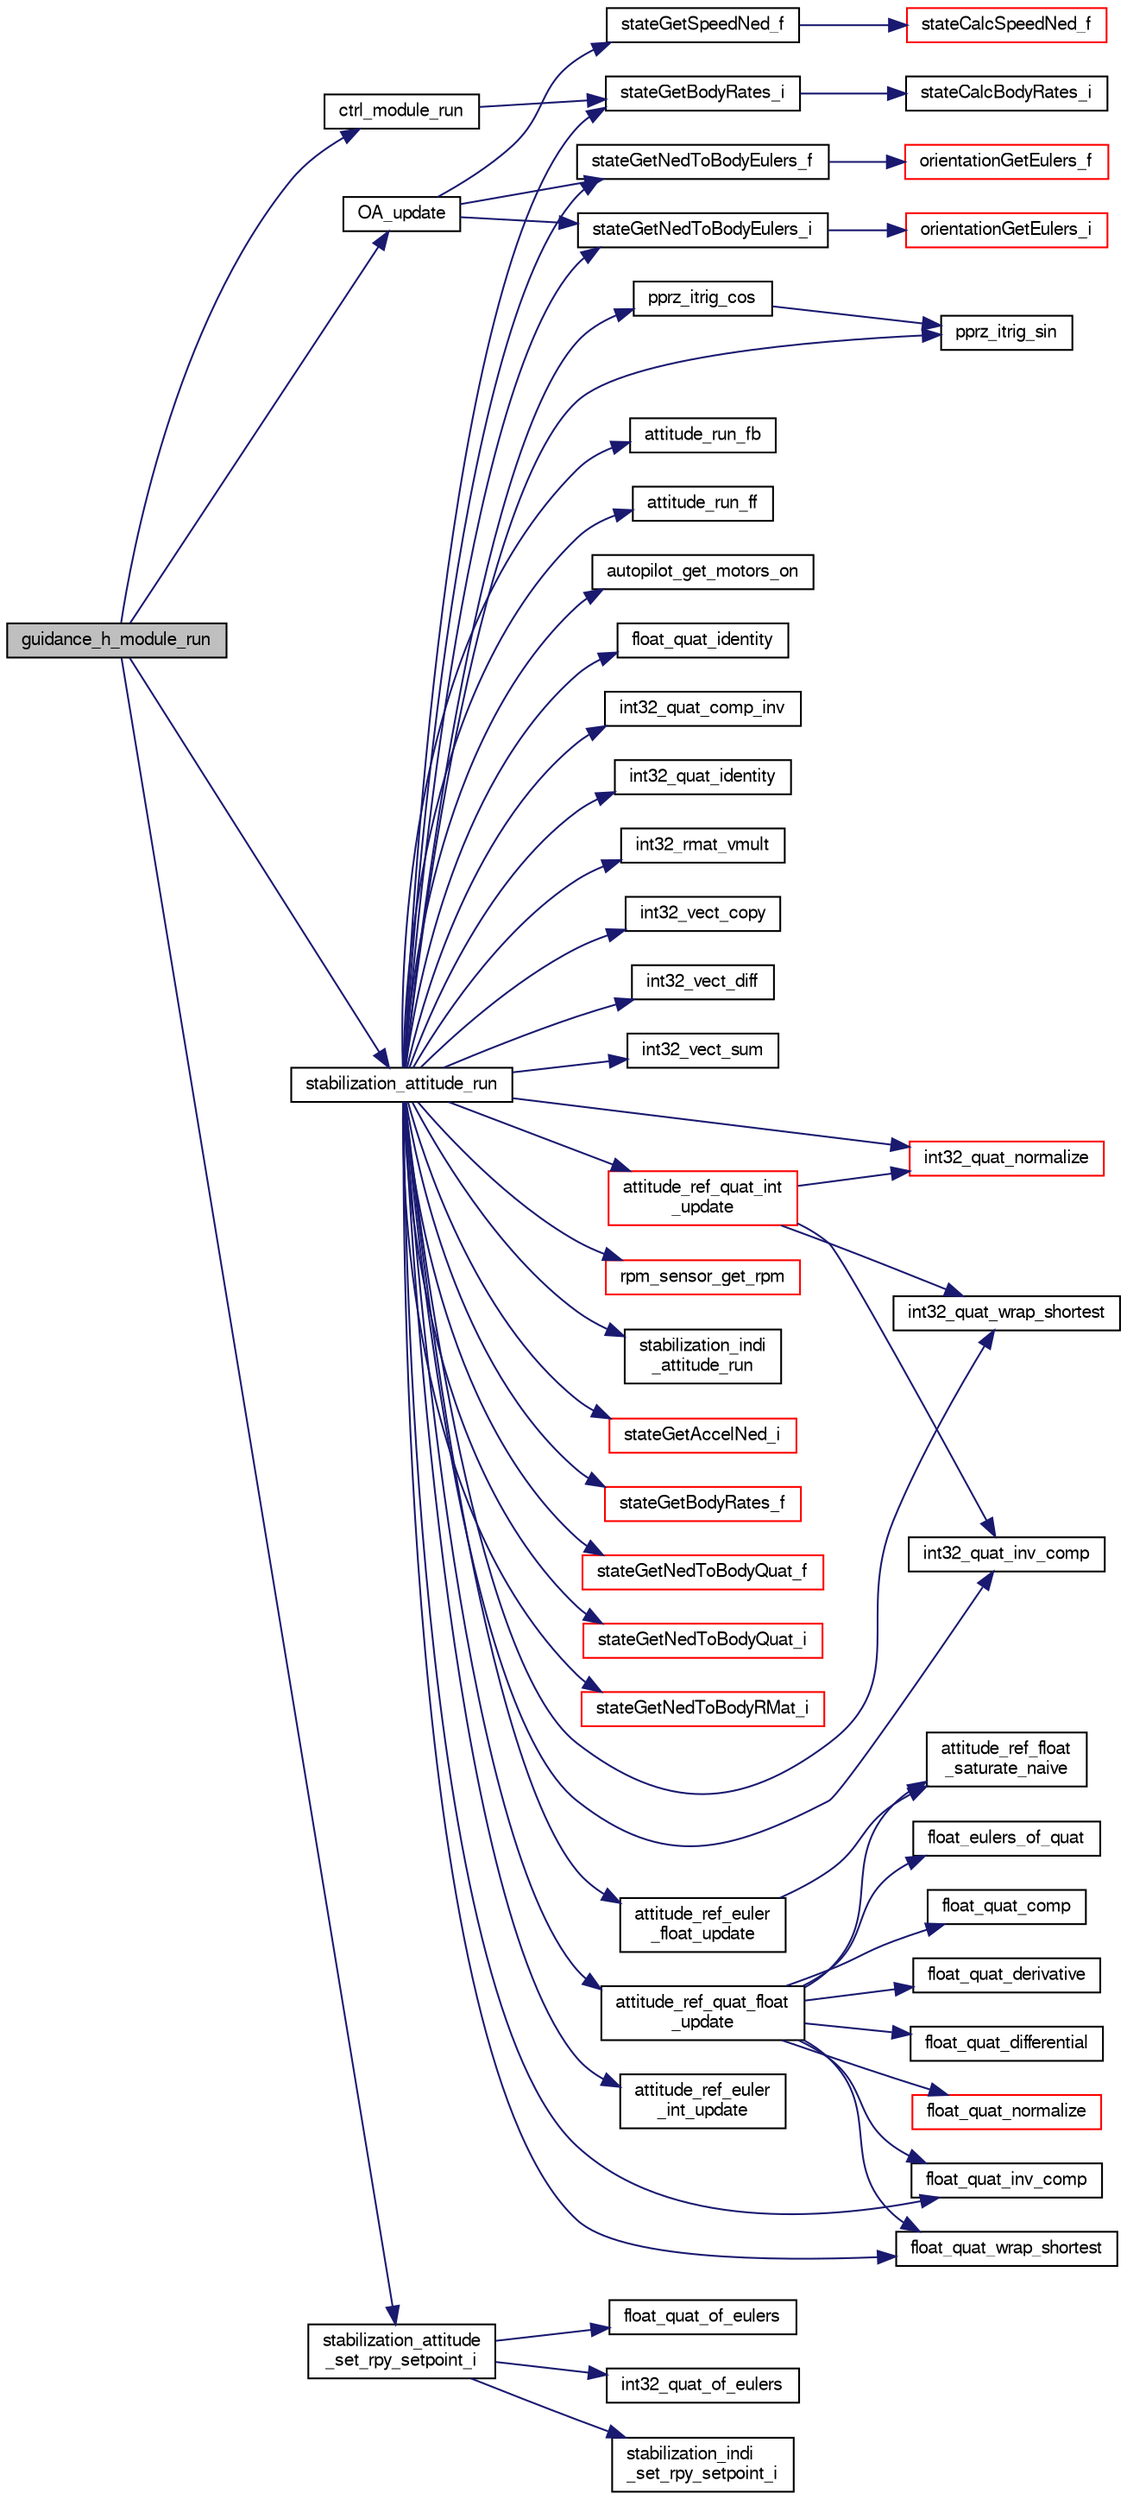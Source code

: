 digraph "guidance_h_module_run"
{
  edge [fontname="FreeSans",fontsize="10",labelfontname="FreeSans",labelfontsize="10"];
  node [fontname="FreeSans",fontsize="10",shape=record];
  rankdir="LR";
  Node1 [label="guidance_h_module_run",height=0.2,width=0.4,color="black", fillcolor="grey75", style="filled", fontcolor="black"];
  Node1 -> Node2 [color="midnightblue",fontsize="10",style="solid",fontname="FreeSans"];
  Node2 [label="ctrl_module_run",height=0.2,width=0.4,color="black", fillcolor="white", style="filled",URL="$ctrl__module__innerloop__demo_8c.html#a246e056658d0e550e72754ab59707a78"];
  Node2 -> Node3 [color="midnightblue",fontsize="10",style="solid",fontname="FreeSans"];
  Node3 [label="stateGetBodyRates_i",height=0.2,width=0.4,color="black", fillcolor="white", style="filled",URL="$group__state__rate.html#ga3fc058302e6f40bf0b8797ca9a7ed60f",tooltip="Get vehicle body angular rate (int). "];
  Node3 -> Node4 [color="midnightblue",fontsize="10",style="solid",fontname="FreeSans"];
  Node4 [label="stateCalcBodyRates_i",height=0.2,width=0.4,color="black", fillcolor="white", style="filled",URL="$group__state__rate.html#gaa244b14b2780206f600f9ded7d7cf180"];
  Node1 -> Node5 [color="midnightblue",fontsize="10",style="solid",fontname="FreeSans"];
  Node5 [label="OA_update",height=0.2,width=0.4,color="black", fillcolor="white", style="filled",URL="$guidance__OA_8c.html#aeedb2b02de7cc2259cbbc6187e17f8d6",tooltip="Update the controls based on a vision result. "];
  Node5 -> Node6 [color="midnightblue",fontsize="10",style="solid",fontname="FreeSans"];
  Node6 [label="stateGetNedToBodyEulers_f",height=0.2,width=0.4,color="black", fillcolor="white", style="filled",URL="$group__state__attitude.html#ga9a5e6bac6e7d78e1b33430e73344615b",tooltip="Get vehicle body attitude euler angles (float). "];
  Node6 -> Node7 [color="midnightblue",fontsize="10",style="solid",fontname="FreeSans"];
  Node7 [label="orientationGetEulers_f",height=0.2,width=0.4,color="red", fillcolor="white", style="filled",URL="$group__math__orientation__representation.html#gaaae3838d0b45682d48257d5dbfff3030",tooltip="Get vehicle body attitude euler angles (float). "];
  Node5 -> Node8 [color="midnightblue",fontsize="10",style="solid",fontname="FreeSans"];
  Node8 [label="stateGetSpeedNed_f",height=0.2,width=0.4,color="black", fillcolor="white", style="filled",URL="$group__state__velocity.html#ga50a44ddecd4b2517b549549e953ffea2",tooltip="Get ground speed in local NED coordinates (float). "];
  Node8 -> Node9 [color="midnightblue",fontsize="10",style="solid",fontname="FreeSans"];
  Node9 [label="stateCalcSpeedNed_f",height=0.2,width=0.4,color="red", fillcolor="white", style="filled",URL="$group__state__velocity.html#ga440e1db9aa0854e8cea50670d7055450"];
  Node5 -> Node10 [color="midnightblue",fontsize="10",style="solid",fontname="FreeSans"];
  Node10 [label="stateGetNedToBodyEulers_i",height=0.2,width=0.4,color="black", fillcolor="white", style="filled",URL="$group__state__attitude.html#ga5ae8778366c1fad669189cb2def40792",tooltip="Get vehicle body attitude euler angles (int). "];
  Node10 -> Node11 [color="midnightblue",fontsize="10",style="solid",fontname="FreeSans"];
  Node11 [label="orientationGetEulers_i",height=0.2,width=0.4,color="red", fillcolor="white", style="filled",URL="$group__math__orientation__representation.html#gae05f220bbbdaafcbe11bc2d1fb622f39",tooltip="Get vehicle body attitude euler angles (int). "];
  Node1 -> Node12 [color="midnightblue",fontsize="10",style="solid",fontname="FreeSans"];
  Node12 [label="stabilization_attitude_run",height=0.2,width=0.4,color="black", fillcolor="white", style="filled",URL="$rotorcraft_2stabilization_2stabilization__attitude_8h.html#add1138c9aae1adaafdb42ddf2f0c039a"];
  Node12 -> Node13 [color="midnightblue",fontsize="10",style="solid",fontname="FreeSans"];
  Node13 [label="attitude_ref_euler\l_float_update",height=0.2,width=0.4,color="black", fillcolor="white", style="filled",URL="$stabilization__attitude__ref__euler__float_8c.html#aa06a66885cd25a47ac9efc8664f29f0a"];
  Node13 -> Node14 [color="midnightblue",fontsize="10",style="solid",fontname="FreeSans"];
  Node14 [label="attitude_ref_float\l_saturate_naive",height=0.2,width=0.4,color="black", fillcolor="white", style="filled",URL="$attitude__ref__saturate__naive_8h.html#aa0f93b3e44169518f24759b497a97275"];
  Node12 -> Node15 [color="midnightblue",fontsize="10",style="solid",fontname="FreeSans"];
  Node15 [label="attitude_ref_euler\l_int_update",height=0.2,width=0.4,color="black", fillcolor="white", style="filled",URL="$stabilization__attitude__ref__euler__int_8c.html#a041606d24b535f7020178ae487e069d5",tooltip="Propagate reference model. "];
  Node12 -> Node16 [color="midnightblue",fontsize="10",style="solid",fontname="FreeSans"];
  Node16 [label="attitude_ref_quat_float\l_update",height=0.2,width=0.4,color="black", fillcolor="white", style="filled",URL="$stabilization__attitude__ref__quat__float_8c.html#a6246617981d4269af34291dafdd9f1e3"];
  Node16 -> Node14 [color="midnightblue",fontsize="10",style="solid",fontname="FreeSans"];
  Node16 -> Node17 [color="midnightblue",fontsize="10",style="solid",fontname="FreeSans"];
  Node17 [label="float_eulers_of_quat",height=0.2,width=0.4,color="black", fillcolor="white", style="filled",URL="$group__math__algebra__float.html#gacd48accfe6eaac320b0d651d894e1db8",tooltip="euler rotation &#39;ZYX&#39; "];
  Node16 -> Node18 [color="midnightblue",fontsize="10",style="solid",fontname="FreeSans"];
  Node18 [label="float_quat_comp",height=0.2,width=0.4,color="black", fillcolor="white", style="filled",URL="$group__math__algebra__float.html#gaf182e4cea0a80278a3b2856331095ff6",tooltip="Composition (multiplication) of two quaternions. "];
  Node16 -> Node19 [color="midnightblue",fontsize="10",style="solid",fontname="FreeSans"];
  Node19 [label="float_quat_derivative",height=0.2,width=0.4,color="black", fillcolor="white", style="filled",URL="$group__math__algebra__float.html#gaf9863ba4e0718dd826af1bf1bf891aaa",tooltip="Quaternion derivative from rotational velocity. "];
  Node16 -> Node20 [color="midnightblue",fontsize="10",style="solid",fontname="FreeSans"];
  Node20 [label="float_quat_differential",height=0.2,width=0.4,color="black", fillcolor="white", style="filled",URL="$group__math__algebra__float.html#gaf1db25a69e0a8c04c7a9987a4455d164",tooltip="Delta rotation quaternion with constant angular rates. "];
  Node16 -> Node21 [color="midnightblue",fontsize="10",style="solid",fontname="FreeSans"];
  Node21 [label="float_quat_inv_comp",height=0.2,width=0.4,color="black", fillcolor="white", style="filled",URL="$group__math__algebra__float.html#ga2784b8b78ffff045ebb867a4198eb349",tooltip="Composition (multiplication) of two quaternions. "];
  Node16 -> Node22 [color="midnightblue",fontsize="10",style="solid",fontname="FreeSans"];
  Node22 [label="float_quat_normalize",height=0.2,width=0.4,color="red", fillcolor="white", style="filled",URL="$group__math__algebra__float.html#ga010393da7c94f197d0161a0071862041"];
  Node16 -> Node23 [color="midnightblue",fontsize="10",style="solid",fontname="FreeSans"];
  Node23 [label="float_quat_wrap_shortest",height=0.2,width=0.4,color="black", fillcolor="white", style="filled",URL="$group__math__algebra__float.html#ga8c87c4af5df3d13c6eb0bd8b8e97721a"];
  Node12 -> Node24 [color="midnightblue",fontsize="10",style="solid",fontname="FreeSans"];
  Node24 [label="attitude_ref_quat_int\l_update",height=0.2,width=0.4,color="red", fillcolor="white", style="filled",URL="$stabilization__attitude__ref__quat__int_8c.html#a20f0b5f27a66365eac7b4ed8af49960c",tooltip="Propagate reference. "];
  Node24 -> Node25 [color="midnightblue",fontsize="10",style="solid",fontname="FreeSans"];
  Node25 [label="int32_quat_inv_comp",height=0.2,width=0.4,color="black", fillcolor="white", style="filled",URL="$group__math__algebra__int.html#gae4cd7dd8ca63cfe3aed0eb7c3857ac9a",tooltip="Composition (multiplication) of two quaternions. "];
  Node24 -> Node26 [color="midnightblue",fontsize="10",style="solid",fontname="FreeSans"];
  Node26 [label="int32_quat_normalize",height=0.2,width=0.4,color="red", fillcolor="white", style="filled",URL="$group__math__algebra__int.html#ga00267cacb602945fc6cfb054492460fa",tooltip="normalize a quaternion inplace "];
  Node24 -> Node27 [color="midnightblue",fontsize="10",style="solid",fontname="FreeSans"];
  Node27 [label="int32_quat_wrap_shortest",height=0.2,width=0.4,color="black", fillcolor="white", style="filled",URL="$group__math__algebra__int.html#ga7af214127cdc156466db26fd3497ce84"];
  Node12 -> Node28 [color="midnightblue",fontsize="10",style="solid",fontname="FreeSans"];
  Node28 [label="attitude_run_fb",height=0.2,width=0.4,color="black", fillcolor="white", style="filled",URL="$stabilization__attitude__quat__float_8c.html#abcf3f74ddd37dcf51e0df255d22c4a23"];
  Node12 -> Node29 [color="midnightblue",fontsize="10",style="solid",fontname="FreeSans"];
  Node29 [label="attitude_run_ff",height=0.2,width=0.4,color="black", fillcolor="white", style="filled",URL="$stabilization__attitude__quat__float_8c.html#a112d2235c054e7eadd1659fa0a78e4f4"];
  Node12 -> Node30 [color="midnightblue",fontsize="10",style="solid",fontname="FreeSans"];
  Node30 [label="autopilot_get_motors_on",height=0.2,width=0.4,color="black", fillcolor="white", style="filled",URL="$autopilot_8c.html#a6b52f0f9cd2cbf420a77029513ea6f35",tooltip="get motors status "];
  Node12 -> Node31 [color="midnightblue",fontsize="10",style="solid",fontname="FreeSans"];
  Node31 [label="float_quat_identity",height=0.2,width=0.4,color="black", fillcolor="white", style="filled",URL="$group__math__algebra__float.html#ga0f036208343a764a0c1616264dbe31ca",tooltip="initialises a quaternion to identity "];
  Node12 -> Node21 [color="midnightblue",fontsize="10",style="solid",fontname="FreeSans"];
  Node12 -> Node23 [color="midnightblue",fontsize="10",style="solid",fontname="FreeSans"];
  Node12 -> Node32 [color="midnightblue",fontsize="10",style="solid",fontname="FreeSans"];
  Node32 [label="int32_quat_comp_inv",height=0.2,width=0.4,color="black", fillcolor="white", style="filled",URL="$group__math__algebra__int.html#ga6102185fc581099e1e256c3df37fd08d",tooltip="Composition (multiplication) of two quaternions. "];
  Node12 -> Node33 [color="midnightblue",fontsize="10",style="solid",fontname="FreeSans"];
  Node33 [label="int32_quat_identity",height=0.2,width=0.4,color="black", fillcolor="white", style="filled",URL="$group__math__algebra__int.html#ga698f3fc474f66517868238f6f6b08fca",tooltip="initialises a quaternion to identity "];
  Node12 -> Node25 [color="midnightblue",fontsize="10",style="solid",fontname="FreeSans"];
  Node12 -> Node26 [color="midnightblue",fontsize="10",style="solid",fontname="FreeSans"];
  Node12 -> Node27 [color="midnightblue",fontsize="10",style="solid",fontname="FreeSans"];
  Node12 -> Node34 [color="midnightblue",fontsize="10",style="solid",fontname="FreeSans"];
  Node34 [label="int32_rmat_vmult",height=0.2,width=0.4,color="black", fillcolor="white", style="filled",URL="$group__math__algebra__int.html#ga6298f55d272675b9b71dcb3fcbcf4a8a",tooltip="rotate 3D vector by rotation matrix. "];
  Node12 -> Node35 [color="midnightblue",fontsize="10",style="solid",fontname="FreeSans"];
  Node35 [label="int32_vect_copy",height=0.2,width=0.4,color="black", fillcolor="white", style="filled",URL="$group__math__algebra__int.html#gacfc26794de76e31720d5c9252474de9e",tooltip="a = b "];
  Node12 -> Node36 [color="midnightblue",fontsize="10",style="solid",fontname="FreeSans"];
  Node36 [label="int32_vect_diff",height=0.2,width=0.4,color="black", fillcolor="white", style="filled",URL="$group__math__algebra__int.html#ga8bcf9ab6539a0f247684f9ccd83fe492",tooltip="o = a - b "];
  Node12 -> Node37 [color="midnightblue",fontsize="10",style="solid",fontname="FreeSans"];
  Node37 [label="int32_vect_sum",height=0.2,width=0.4,color="black", fillcolor="white", style="filled",URL="$group__math__algebra__int.html#ga113549f173dc15cbeafbb1cb2092f2b3",tooltip="o = a + b "];
  Node12 -> Node38 [color="midnightblue",fontsize="10",style="solid",fontname="FreeSans"];
  Node38 [label="pprz_itrig_cos",height=0.2,width=0.4,color="black", fillcolor="white", style="filled",URL="$pprz__trig__int_8c.html#a728b04d5a78d866cd79c86b0c3c6c5a0"];
  Node38 -> Node39 [color="midnightblue",fontsize="10",style="solid",fontname="FreeSans"];
  Node39 [label="pprz_itrig_sin",height=0.2,width=0.4,color="black", fillcolor="white", style="filled",URL="$pprz__trig__int_8c.html#aab62d96cc0a5f76ed59b60d27332d663"];
  Node12 -> Node39 [color="midnightblue",fontsize="10",style="solid",fontname="FreeSans"];
  Node12 -> Node40 [color="midnightblue",fontsize="10",style="solid",fontname="FreeSans"];
  Node40 [label="rpm_sensor_get_rpm",height=0.2,width=0.4,color="red", fillcolor="white", style="filled",URL="$rpm__sensor_8c.html#a9a1ae07808a3f9b217e667660e4fd41a"];
  Node12 -> Node41 [color="midnightblue",fontsize="10",style="solid",fontname="FreeSans"];
  Node41 [label="stabilization_indi\l_attitude_run",height=0.2,width=0.4,color="black", fillcolor="white", style="filled",URL="$stabilization__indi_8c.html#a32497fd2d2c56c87a83bddb1f7b62fa8"];
  Node12 -> Node42 [color="midnightblue",fontsize="10",style="solid",fontname="FreeSans"];
  Node42 [label="stateGetAccelNed_i",height=0.2,width=0.4,color="red", fillcolor="white", style="filled",URL="$group__state__acceleration.html#gab55b482bd9fe875141bafd34beda8bb4",tooltip="Get acceleration in NED coordinates (int). "];
  Node12 -> Node43 [color="midnightblue",fontsize="10",style="solid",fontname="FreeSans"];
  Node43 [label="stateGetBodyRates_f",height=0.2,width=0.4,color="red", fillcolor="white", style="filled",URL="$group__state__rate.html#ga086f10e8804f8e95ace9a2b1cd26a66c",tooltip="Get vehicle body angular rate (float). "];
  Node12 -> Node3 [color="midnightblue",fontsize="10",style="solid",fontname="FreeSans"];
  Node12 -> Node6 [color="midnightblue",fontsize="10",style="solid",fontname="FreeSans"];
  Node12 -> Node10 [color="midnightblue",fontsize="10",style="solid",fontname="FreeSans"];
  Node12 -> Node44 [color="midnightblue",fontsize="10",style="solid",fontname="FreeSans"];
  Node44 [label="stateGetNedToBodyQuat_f",height=0.2,width=0.4,color="red", fillcolor="white", style="filled",URL="$group__state__attitude.html#gae03bd8f94b7150506835b77060b73311",tooltip="Get vehicle body attitude quaternion (float). "];
  Node12 -> Node45 [color="midnightblue",fontsize="10",style="solid",fontname="FreeSans"];
  Node45 [label="stateGetNedToBodyQuat_i",height=0.2,width=0.4,color="red", fillcolor="white", style="filled",URL="$group__state__attitude.html#ga28e5de0a4822cabcfe8350e2343111ce",tooltip="Get vehicle body attitude quaternion (int). "];
  Node12 -> Node46 [color="midnightblue",fontsize="10",style="solid",fontname="FreeSans"];
  Node46 [label="stateGetNedToBodyRMat_i",height=0.2,width=0.4,color="red", fillcolor="white", style="filled",URL="$group__state__attitude.html#ga7c541b9b2e6231ac9a11a9e21562a5b3",tooltip="Get vehicle body attitude rotation matrix (int). "];
  Node1 -> Node47 [color="midnightblue",fontsize="10",style="solid",fontname="FreeSans"];
  Node47 [label="stabilization_attitude\l_set_rpy_setpoint_i",height=0.2,width=0.4,color="black", fillcolor="white", style="filled",URL="$rotorcraft_2stabilization_2stabilization__attitude_8h.html#ac064607f64988793cadfe5ed346b269f"];
  Node47 -> Node48 [color="midnightblue",fontsize="10",style="solid",fontname="FreeSans"];
  Node48 [label="float_quat_of_eulers",height=0.2,width=0.4,color="black", fillcolor="white", style="filled",URL="$group__math__algebra__float.html#ga99c8f1ff70a5b638cf87ea816f1756a2",tooltip="quat of euler roation &#39;ZYX&#39; "];
  Node47 -> Node49 [color="midnightblue",fontsize="10",style="solid",fontname="FreeSans"];
  Node49 [label="int32_quat_of_eulers",height=0.2,width=0.4,color="black", fillcolor="white", style="filled",URL="$group__math__algebra__int.html#gab3d8478211bf7da23d2345e8eae43fc8",tooltip="Quaternion from Euler angles. "];
  Node47 -> Node50 [color="midnightblue",fontsize="10",style="solid",fontname="FreeSans"];
  Node50 [label="stabilization_indi\l_set_rpy_setpoint_i",height=0.2,width=0.4,color="black", fillcolor="white", style="filled",URL="$stabilization__indi_8c.html#aac24f92be2dd7af42e3e7906a1324fe9"];
}

